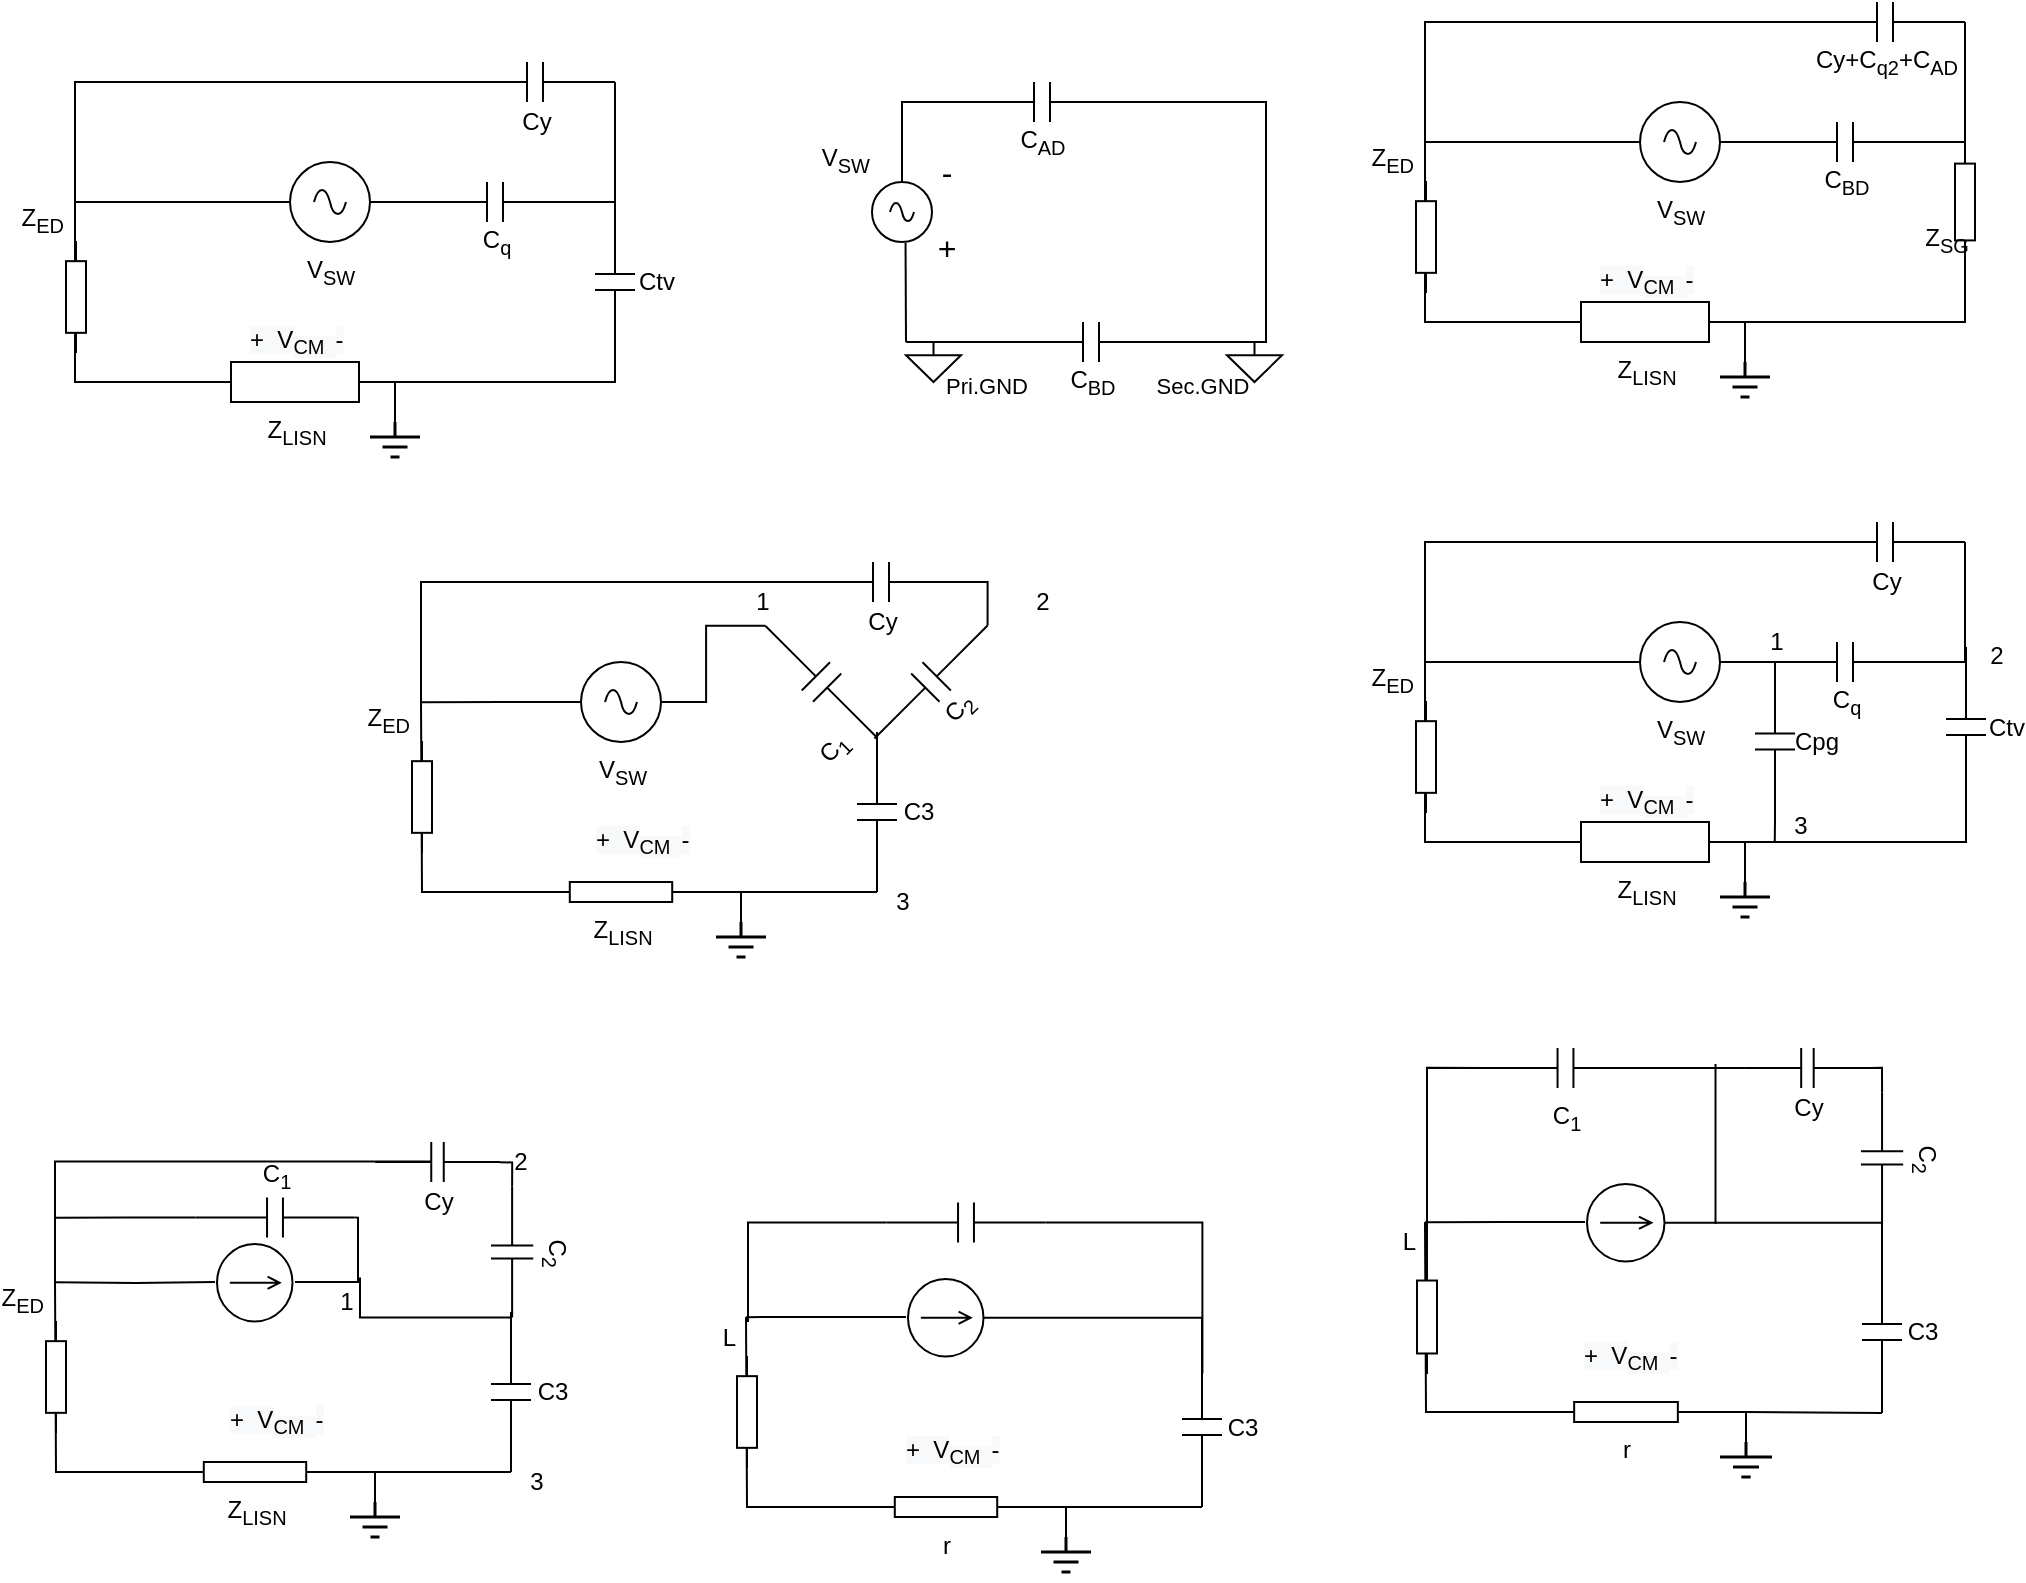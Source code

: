 <mxfile version="16.1.0" type="github">
  <diagram name="Page-1" id="7e0a89b8-554c-2b80-1dc8-d5c74ca68de4">
    <mxGraphModel dx="593" dy="331" grid="1" gridSize="10" guides="1" tooltips="1" connect="1" arrows="1" fold="1" page="1" pageScale="1" pageWidth="1100" pageHeight="850" background="none" math="0" shadow="0">
      <root>
        <mxCell id="0" />
        <mxCell id="1" parent="0" />
        <mxCell id="7EhE4lrVYqDlJEFfW72X-1" style="edgeStyle=orthogonalEdgeStyle;rounded=0;html=1;exitX=1;exitY=0.5;exitPerimeter=0;labelBackgroundColor=none;startArrow=none;startFill=0;startSize=5;endArrow=none;endFill=0;endSize=5;jettySize=auto;orthogonalLoop=1;strokeWidth=1;fontFamily=Verdana;fontSize=12;exitDx=0;exitDy=0;" edge="1" parent="1" source="7EhE4lrVYqDlJEFfW72X-3">
          <mxGeometry relative="1" as="geometry">
            <mxPoint x="951.5" y="90" as="sourcePoint" />
            <mxPoint x="971.5" y="90" as="targetPoint" />
          </mxGeometry>
        </mxCell>
        <mxCell id="7EhE4lrVYqDlJEFfW72X-2" style="edgeStyle=orthogonalEdgeStyle;rounded=0;html=1;exitX=0.5;exitY=0;exitPerimeter=0;entryX=1;entryY=0.5;entryPerimeter=0;labelBackgroundColor=none;startArrow=none;startFill=0;startSize=5;endArrow=none;endFill=0;endSize=5;jettySize=auto;orthogonalLoop=1;strokeWidth=1;fontFamily=Verdana;fontSize=12;exitDx=0;exitDy=0;" edge="1" parent="1">
          <mxGeometry relative="1" as="geometry">
            <mxPoint x="949.5" y="200" as="sourcePoint" />
            <mxPoint x="939.5" y="180" as="targetPoint" />
            <Array as="points">
              <mxPoint x="949.5" y="180" />
            </Array>
          </mxGeometry>
        </mxCell>
        <mxCell id="7EhE4lrVYqDlJEFfW72X-3" value="V&lt;sub&gt;SW&lt;/sub&gt;" style="pointerEvents=1;verticalLabelPosition=bottom;shadow=0;dashed=0;align=center;html=1;verticalAlign=top;shape=mxgraph.electrical.signal_sources.source;aspect=fixed;points=[[0.5,0,0],[1,0.5,0],[0.5,1,0],[0,0.5,0]];elSignalType=ac;" vertex="1" parent="1">
          <mxGeometry x="897" y="70" width="40" height="40" as="geometry" />
        </mxCell>
        <mxCell id="7EhE4lrVYqDlJEFfW72X-4" style="rounded=0;orthogonalLoop=1;jettySize=auto;html=1;exitX=0;exitY=0.5;exitDx=0;exitDy=0;exitPerimeter=0;endArrow=none;endFill=0;edgeStyle=orthogonalEdgeStyle;entryX=0;entryY=0.5;entryDx=0;entryDy=0;entryPerimeter=0;" edge="1" parent="1" source="7EhE4lrVYqDlJEFfW72X-15" target="7EhE4lrVYqDlJEFfW72X-3">
          <mxGeometry relative="1" as="geometry">
            <mxPoint x="689.5" y="40" as="targetPoint" />
            <mxPoint x="709.5" y="180" as="sourcePoint" />
            <Array as="points">
              <mxPoint x="789.5" y="180" />
              <mxPoint x="789.5" y="90" />
            </Array>
          </mxGeometry>
        </mxCell>
        <mxCell id="7EhE4lrVYqDlJEFfW72X-7" value="" style="edgeStyle=elbowEdgeStyle;elbow=horizontal;endArrow=none;html=1;rounded=0;endFill=0;" edge="1" parent="1">
          <mxGeometry width="50" height="50" relative="1" as="geometry">
            <mxPoint x="789.5" y="90" as="sourcePoint" />
            <mxPoint x="979.5" y="30" as="targetPoint" />
            <Array as="points">
              <mxPoint x="789.5" y="60" />
            </Array>
          </mxGeometry>
        </mxCell>
        <mxCell id="7EhE4lrVYqDlJEFfW72X-8" style="edgeStyle=orthogonalEdgeStyle;rounded=0;orthogonalLoop=1;jettySize=auto;html=1;exitX=1;exitY=0.5;exitDx=0;exitDy=0;exitPerimeter=0;entryX=0;entryY=0.5;entryDx=0;entryDy=0;entryPerimeter=0;endArrow=none;endFill=0;" edge="1" parent="1" source="7EhE4lrVYqDlJEFfW72X-9">
          <mxGeometry relative="1" as="geometry">
            <Array as="points">
              <mxPoint x="1059.5" y="50" />
              <mxPoint x="1059.5" y="50" />
            </Array>
            <mxPoint x="1059.5" y="90" as="targetPoint" />
          </mxGeometry>
        </mxCell>
        <mxCell id="7EhE4lrVYqDlJEFfW72X-9" value="Cy+C&lt;sub&gt;q2&lt;/sub&gt;+C&lt;sub&gt;AD&lt;/sub&gt;" style="pointerEvents=1;verticalLabelPosition=bottom;shadow=0;dashed=0;align=center;html=1;verticalAlign=middle;shape=mxgraph.electrical.capacitors.capacitor_1;rotation=0;" vertex="1" parent="1">
          <mxGeometry x="979.5" y="20" width="80" height="20" as="geometry" />
        </mxCell>
        <mxCell id="7EhE4lrVYqDlJEFfW72X-10" style="edgeStyle=orthogonalEdgeStyle;rounded=0;orthogonalLoop=1;jettySize=auto;html=1;exitX=0;exitY=0.5;exitDx=0;exitDy=0;exitPerimeter=0;endArrow=none;endFill=0;" edge="1" parent="1" source="7EhE4lrVYqDlJEFfW72X-21">
          <mxGeometry relative="1" as="geometry">
            <Array as="points">
              <mxPoint x="1059.5" y="180" />
              <mxPoint x="949.5" y="180" />
            </Array>
            <mxPoint x="1059.5" y="170" as="sourcePoint" />
            <mxPoint x="949.5" y="180" as="targetPoint" />
          </mxGeometry>
        </mxCell>
        <mxCell id="7EhE4lrVYqDlJEFfW72X-12" style="edgeStyle=orthogonalEdgeStyle;rounded=0;orthogonalLoop=1;jettySize=auto;html=1;exitX=1;exitY=0.5;exitDx=0;exitDy=0;exitPerimeter=0;entryX=0;entryY=0.5;entryDx=0;entryDy=0;entryPerimeter=0;endArrow=none;endFill=0;" edge="1" parent="1" source="7EhE4lrVYqDlJEFfW72X-13">
          <mxGeometry relative="1" as="geometry">
            <mxPoint x="1059.5" y="90" as="targetPoint" />
          </mxGeometry>
        </mxCell>
        <mxCell id="7EhE4lrVYqDlJEFfW72X-13" value="C&lt;sub&gt;BD&lt;/sub&gt;" style="pointerEvents=1;verticalLabelPosition=bottom;shadow=0;dashed=0;align=center;html=1;verticalAlign=middle;shape=mxgraph.electrical.capacitors.capacitor_1;rotation=0;horizontal=1;" vertex="1" parent="1">
          <mxGeometry x="959.5" y="80" width="80" height="20" as="geometry" />
        </mxCell>
        <mxCell id="7EhE4lrVYqDlJEFfW72X-14" style="edgeStyle=orthogonalEdgeStyle;rounded=0;orthogonalLoop=1;jettySize=auto;html=1;exitX=1;exitY=0.5;exitDx=0;exitDy=0;exitPerimeter=0;endArrow=none;endFill=0;" edge="1" parent="1" source="7EhE4lrVYqDlJEFfW72X-15">
          <mxGeometry relative="1" as="geometry">
            <mxPoint x="949.5" y="180.069" as="targetPoint" />
          </mxGeometry>
        </mxCell>
        <mxCell id="7EhE4lrVYqDlJEFfW72X-15" value="Z&lt;sub&gt;LISN&lt;/sub&gt;" style="pointerEvents=1;verticalLabelPosition=bottom;shadow=0;dashed=0;align=center;html=1;verticalAlign=top;shape=mxgraph.electrical.resistors.resistor_1;" vertex="1" parent="1">
          <mxGeometry x="849.5" y="170" width="100" height="20" as="geometry" />
        </mxCell>
        <mxCell id="7EhE4lrVYqDlJEFfW72X-16" value="" style="pointerEvents=1;verticalLabelPosition=bottom;shadow=0;dashed=0;align=center;html=1;verticalAlign=top;shape=stencil(nZNBDoIwEEVP062BqcS4NKhL4xUqVGmElpQKentLBxMLkmATNvOHvjzKDKFpU7CaE4hYU/PMELonAC3Tgl1KG4PtFBiuIywlqzgmZ62MPSPa/vyBaVPgG43R6s47kZvhKMW8wypxIHog0c6G/UPTTEnZo5RsvM5X31KZkMYzOCG45lpU3HCN6SD6HKpVgvXL6xI4jhxsMqdB06vS/KbVQ+Y//WrWf+uk8WlXyt3RYASLhHxCKeQ8IU6WIHyJKIDgSyQhiNFNjH8ODfCAbRDEN4lhBIEAE7r5C+JGbmZy7GK6LZqb1Mk8uhSX2QVv);strokeWidth=4;" vertex="1" parent="1">
          <mxGeometry x="937" y="200" width="25" height="20" as="geometry" />
        </mxCell>
        <mxCell id="7EhE4lrVYqDlJEFfW72X-21" value="Z&lt;sub&gt;SG&lt;/sub&gt;" style="pointerEvents=1;verticalLabelPosition=top;shadow=0;dashed=0;align=center;html=1;verticalAlign=bottom;shape=mxgraph.electrical.resistors.resistor_1;rotation=90;horizontal=0;labelPosition=center;" vertex="1" parent="1">
          <mxGeometry x="1029.5" y="115" width="60" height="10" as="geometry" />
        </mxCell>
        <mxCell id="7EhE4lrVYqDlJEFfW72X-22" value="Z&lt;sub&gt;ED&lt;/sub&gt;" style="pointerEvents=1;verticalLabelPosition=top;shadow=0;dashed=0;align=right;html=1;verticalAlign=bottom;shape=mxgraph.electrical.resistors.resistor_1;rotation=90;horizontal=0;labelPosition=left;" vertex="1" parent="1">
          <mxGeometry x="762" y="132.5" width="56" height="10" as="geometry" />
        </mxCell>
        <mxCell id="7EhE4lrVYqDlJEFfW72X-26" value="&lt;span style=&quot;color: rgb(0 , 0 , 0) ; font-family: &amp;#34;helvetica&amp;#34; ; font-size: 12px ; font-style: normal ; font-weight: 400 ; letter-spacing: normal ; text-align: center ; text-indent: 0px ; text-transform: none ; word-spacing: 0px ; background-color: rgb(248 , 249 , 250) ; display: inline ; float: none&quot;&gt;+&amp;nbsp; V&lt;/span&gt;&lt;sub style=&quot;color: rgb(0 , 0 , 0) ; font-family: &amp;#34;helvetica&amp;#34; ; font-style: normal ; font-weight: 400 ; letter-spacing: normal ; text-align: center ; text-indent: 0px ; text-transform: none ; word-spacing: 0px ; background-color: rgb(248 , 249 , 250)&quot;&gt;CM&amp;nbsp; &lt;/sub&gt;&lt;span style=&quot;color: rgb(0 , 0 , 0) ; font-family: &amp;#34;helvetica&amp;#34; ; font-style: normal ; font-weight: 400 ; letter-spacing: normal ; text-align: center ; text-indent: 0px ; text-transform: none ; word-spacing: 0px ; background-color: rgb(248 , 249 , 250)&quot;&gt;-&lt;/span&gt;" style="text;whiteSpace=wrap;html=1;" vertex="1" parent="1">
          <mxGeometry x="874.5" y="145" width="50" height="30" as="geometry" />
        </mxCell>
        <mxCell id="7EhE4lrVYqDlJEFfW72X-28" style="edgeStyle=orthogonalEdgeStyle;rounded=0;html=1;exitX=1;exitY=0.5;exitPerimeter=0;labelBackgroundColor=none;startArrow=none;startFill=0;startSize=5;endArrow=none;endFill=0;endSize=5;jettySize=auto;orthogonalLoop=1;strokeWidth=1;fontFamily=Verdana;fontSize=12;exitDx=0;exitDy=0;" edge="1" parent="1" source="7EhE4lrVYqDlJEFfW72X-30">
          <mxGeometry relative="1" as="geometry">
            <mxPoint x="951.5" y="350" as="sourcePoint" />
            <mxPoint x="971.5" y="350.0" as="targetPoint" />
          </mxGeometry>
        </mxCell>
        <mxCell id="7EhE4lrVYqDlJEFfW72X-29" style="edgeStyle=orthogonalEdgeStyle;rounded=0;html=1;exitX=0.5;exitY=0;exitPerimeter=0;entryX=1;entryY=0.5;entryPerimeter=0;labelBackgroundColor=none;startArrow=none;startFill=0;startSize=5;endArrow=none;endFill=0;endSize=5;jettySize=auto;orthogonalLoop=1;strokeWidth=1;fontFamily=Verdana;fontSize=12;exitDx=0;exitDy=0;" edge="1" parent="1">
          <mxGeometry relative="1" as="geometry">
            <mxPoint x="949.5" y="460" as="sourcePoint" />
            <mxPoint x="939.5" y="440.0" as="targetPoint" />
            <Array as="points">
              <mxPoint x="949.5" y="440" />
            </Array>
          </mxGeometry>
        </mxCell>
        <mxCell id="7EhE4lrVYqDlJEFfW72X-30" value="V&lt;sub&gt;SW&lt;/sub&gt;" style="pointerEvents=1;verticalLabelPosition=bottom;shadow=0;dashed=0;align=center;html=1;verticalAlign=top;shape=mxgraph.electrical.signal_sources.source;aspect=fixed;points=[[0.5,0,0],[1,0.5,0],[0.5,1,0],[0,0.5,0]];elSignalType=ac;" vertex="1" parent="1">
          <mxGeometry x="897" y="330" width="40" height="40" as="geometry" />
        </mxCell>
        <mxCell id="7EhE4lrVYqDlJEFfW72X-31" style="rounded=0;orthogonalLoop=1;jettySize=auto;html=1;exitX=0;exitY=0.5;exitDx=0;exitDy=0;exitPerimeter=0;endArrow=none;endFill=0;edgeStyle=orthogonalEdgeStyle;entryX=0;entryY=0.5;entryDx=0;entryDy=0;entryPerimeter=0;" edge="1" parent="1" source="7EhE4lrVYqDlJEFfW72X-39" target="7EhE4lrVYqDlJEFfW72X-30">
          <mxGeometry relative="1" as="geometry">
            <mxPoint x="689.5" y="300" as="targetPoint" />
            <mxPoint x="709.5" y="440" as="sourcePoint" />
            <Array as="points">
              <mxPoint x="789.5" y="440" />
              <mxPoint x="789.5" y="350" />
            </Array>
          </mxGeometry>
        </mxCell>
        <mxCell id="7EhE4lrVYqDlJEFfW72X-32" value="" style="edgeStyle=elbowEdgeStyle;elbow=horizontal;endArrow=none;html=1;rounded=0;endFill=0;" edge="1" parent="1">
          <mxGeometry width="50" height="50" relative="1" as="geometry">
            <mxPoint x="789.5" y="350.0" as="sourcePoint" />
            <mxPoint x="979.5" y="290.0" as="targetPoint" />
            <Array as="points">
              <mxPoint x="789.5" y="320" />
            </Array>
          </mxGeometry>
        </mxCell>
        <mxCell id="7EhE4lrVYqDlJEFfW72X-33" style="edgeStyle=orthogonalEdgeStyle;rounded=0;orthogonalLoop=1;jettySize=auto;html=1;exitX=1;exitY=0.5;exitDx=0;exitDy=0;exitPerimeter=0;entryX=0;entryY=0.5;entryDx=0;entryDy=0;entryPerimeter=0;endArrow=none;endFill=0;" edge="1" parent="1" source="7EhE4lrVYqDlJEFfW72X-34">
          <mxGeometry relative="1" as="geometry">
            <Array as="points">
              <mxPoint x="1059.5" y="310" />
              <mxPoint x="1059.5" y="310" />
            </Array>
            <mxPoint x="1059.5" y="350.0" as="targetPoint" />
          </mxGeometry>
        </mxCell>
        <mxCell id="7EhE4lrVYqDlJEFfW72X-34" value="Cy" style="pointerEvents=1;verticalLabelPosition=bottom;shadow=0;dashed=0;align=center;html=1;verticalAlign=middle;shape=mxgraph.electrical.capacitors.capacitor_1;rotation=0;" vertex="1" parent="1">
          <mxGeometry x="979.5" y="280" width="80" height="20" as="geometry" />
        </mxCell>
        <mxCell id="7EhE4lrVYqDlJEFfW72X-35" style="edgeStyle=orthogonalEdgeStyle;rounded=0;orthogonalLoop=1;jettySize=auto;html=1;endArrow=none;endFill=0;exitX=1;exitY=0.5;exitDx=0;exitDy=0;exitPerimeter=0;" edge="1" parent="1" source="7EhE4lrVYqDlJEFfW72X-45">
          <mxGeometry relative="1" as="geometry">
            <Array as="points">
              <mxPoint x="1060" y="440" />
            </Array>
            <mxPoint x="1060" y="440" as="sourcePoint" />
            <mxPoint x="949.5" y="440.0" as="targetPoint" />
          </mxGeometry>
        </mxCell>
        <mxCell id="7EhE4lrVYqDlJEFfW72X-36" style="edgeStyle=orthogonalEdgeStyle;rounded=0;orthogonalLoop=1;jettySize=auto;html=1;exitX=1;exitY=0.5;exitDx=0;exitDy=0;exitPerimeter=0;entryX=0;entryY=0.5;entryDx=0;entryDy=0;entryPerimeter=0;endArrow=none;endFill=0;" edge="1" parent="1" source="7EhE4lrVYqDlJEFfW72X-37">
          <mxGeometry relative="1" as="geometry">
            <mxPoint x="1059.5" y="350.0" as="targetPoint" />
          </mxGeometry>
        </mxCell>
        <mxCell id="7EhE4lrVYqDlJEFfW72X-37" value="C&lt;sub&gt;q&lt;/sub&gt;" style="pointerEvents=1;verticalLabelPosition=bottom;shadow=0;dashed=0;align=center;html=1;verticalAlign=middle;shape=mxgraph.electrical.capacitors.capacitor_1;rotation=0;horizontal=1;" vertex="1" parent="1">
          <mxGeometry x="959.5" y="340" width="80" height="20" as="geometry" />
        </mxCell>
        <mxCell id="7EhE4lrVYqDlJEFfW72X-38" style="edgeStyle=orthogonalEdgeStyle;rounded=0;orthogonalLoop=1;jettySize=auto;html=1;exitX=1;exitY=0.5;exitDx=0;exitDy=0;exitPerimeter=0;endArrow=none;endFill=0;" edge="1" parent="1" source="7EhE4lrVYqDlJEFfW72X-39">
          <mxGeometry relative="1" as="geometry">
            <mxPoint x="949.5" y="440.069" as="targetPoint" />
          </mxGeometry>
        </mxCell>
        <mxCell id="7EhE4lrVYqDlJEFfW72X-39" value="Z&lt;sub&gt;LISN&lt;/sub&gt;" style="pointerEvents=1;verticalLabelPosition=bottom;shadow=0;dashed=0;align=center;html=1;verticalAlign=top;shape=mxgraph.electrical.resistors.resistor_1;" vertex="1" parent="1">
          <mxGeometry x="849.5" y="430" width="100" height="20" as="geometry" />
        </mxCell>
        <mxCell id="7EhE4lrVYqDlJEFfW72X-40" value="" style="pointerEvents=1;verticalLabelPosition=bottom;shadow=0;dashed=0;align=center;html=1;verticalAlign=top;shape=stencil(nZNBDoIwEEVP062BqcS4NKhL4xUqVGmElpQKentLBxMLkmATNvOHvjzKDKFpU7CaE4hYU/PMELonAC3Tgl1KG4PtFBiuIywlqzgmZ62MPSPa/vyBaVPgG43R6s47kZvhKMW8wypxIHog0c6G/UPTTEnZo5RsvM5X31KZkMYzOCG45lpU3HCN6SD6HKpVgvXL6xI4jhxsMqdB06vS/KbVQ+Y//WrWf+uk8WlXyt3RYASLhHxCKeQ8IU6WIHyJKIDgSyQhiNFNjH8ODfCAbRDEN4lhBIEAE7r5C+JGbmZy7GK6LZqb1Mk8uhSX2QVv);strokeWidth=4;" vertex="1" parent="1">
          <mxGeometry x="937" y="460" width="25" height="20" as="geometry" />
        </mxCell>
        <mxCell id="7EhE4lrVYqDlJEFfW72X-42" value="Z&lt;sub&gt;ED&lt;/sub&gt;" style="pointerEvents=1;verticalLabelPosition=top;shadow=0;dashed=0;align=right;html=1;verticalAlign=bottom;shape=mxgraph.electrical.resistors.resistor_1;rotation=90;horizontal=0;labelPosition=left;" vertex="1" parent="1">
          <mxGeometry x="762" y="392.5" width="56" height="10" as="geometry" />
        </mxCell>
        <mxCell id="7EhE4lrVYqDlJEFfW72X-43" value="&lt;span style=&quot;color: rgb(0 , 0 , 0) ; font-family: &amp;#34;helvetica&amp;#34; ; font-size: 12px ; font-style: normal ; font-weight: 400 ; letter-spacing: normal ; text-align: center ; text-indent: 0px ; text-transform: none ; word-spacing: 0px ; background-color: rgb(248 , 249 , 250) ; display: inline ; float: none&quot;&gt;+&amp;nbsp; V&lt;/span&gt;&lt;sub style=&quot;color: rgb(0 , 0 , 0) ; font-family: &amp;#34;helvetica&amp;#34; ; font-style: normal ; font-weight: 400 ; letter-spacing: normal ; text-align: center ; text-indent: 0px ; text-transform: none ; word-spacing: 0px ; background-color: rgb(248 , 249 , 250)&quot;&gt;CM&amp;nbsp; &lt;/sub&gt;&lt;span style=&quot;color: rgb(0 , 0 , 0) ; font-family: &amp;#34;helvetica&amp;#34; ; font-style: normal ; font-weight: 400 ; letter-spacing: normal ; text-align: center ; text-indent: 0px ; text-transform: none ; word-spacing: 0px ; background-color: rgb(248 , 249 , 250)&quot;&gt;-&lt;/span&gt;" style="text;whiteSpace=wrap;html=1;" vertex="1" parent="1">
          <mxGeometry x="874.5" y="405" width="50" height="30" as="geometry" />
        </mxCell>
        <mxCell id="7EhE4lrVYqDlJEFfW72X-45" value="Ctv" style="pointerEvents=1;verticalLabelPosition=bottom;shadow=0;dashed=0;align=center;html=1;verticalAlign=middle;shape=mxgraph.electrical.capacitors.capacitor_1;rotation=90;horizontal=0;" vertex="1" parent="1">
          <mxGeometry x="1020" y="372.5" width="80" height="20" as="geometry" />
        </mxCell>
        <mxCell id="7EhE4lrVYqDlJEFfW72X-49" style="edgeStyle=orthogonalEdgeStyle;rounded=0;orthogonalLoop=1;jettySize=auto;html=1;exitX=1;exitY=0.5;exitDx=0;exitDy=0;exitPerimeter=0;endArrow=none;endFill=0;" edge="1" parent="1" source="7EhE4lrVYqDlJEFfW72X-48">
          <mxGeometry relative="1" as="geometry">
            <mxPoint x="964.381" y="440" as="targetPoint" />
          </mxGeometry>
        </mxCell>
        <mxCell id="7EhE4lrVYqDlJEFfW72X-48" value="Cpg" style="pointerEvents=1;verticalLabelPosition=bottom;shadow=0;dashed=0;align=center;html=1;verticalAlign=middle;shape=mxgraph.electrical.capacitors.capacitor_1;rotation=90;horizontal=0;" vertex="1" parent="1">
          <mxGeometry x="924.75" y="379.75" width="79.5" height="20" as="geometry" />
        </mxCell>
        <mxCell id="7EhE4lrVYqDlJEFfW72X-51" style="edgeStyle=orthogonalEdgeStyle;rounded=0;html=1;exitX=1;exitY=0.5;exitPerimeter=0;labelBackgroundColor=none;startArrow=none;startFill=0;startSize=5;endArrow=none;endFill=0;endSize=5;jettySize=auto;orthogonalLoop=1;strokeWidth=1;fontFamily=Verdana;fontSize=12;exitDx=0;exitDy=0;entryX=0;entryY=0.5;entryDx=0;entryDy=0;entryPerimeter=0;" edge="1" parent="1" source="7EhE4lrVYqDlJEFfW72X-53" target="7EhE4lrVYqDlJEFfW72X-68">
          <mxGeometry relative="1" as="geometry">
            <mxPoint x="449.5" y="370" as="sourcePoint" />
            <mxPoint x="469.5" y="370" as="targetPoint" />
          </mxGeometry>
        </mxCell>
        <mxCell id="7EhE4lrVYqDlJEFfW72X-82" style="edgeStyle=orthogonalEdgeStyle;rounded=0;orthogonalLoop=1;jettySize=auto;html=1;exitX=0;exitY=0.5;exitDx=0;exitDy=0;exitPerimeter=0;endArrow=none;endFill=0;" edge="1" parent="1" source="7EhE4lrVYqDlJEFfW72X-53">
          <mxGeometry relative="1" as="geometry">
            <mxPoint x="287.5" y="370.077" as="targetPoint" />
          </mxGeometry>
        </mxCell>
        <mxCell id="7EhE4lrVYqDlJEFfW72X-53" value="V&lt;sub&gt;SW&lt;/sub&gt;" style="pointerEvents=1;verticalLabelPosition=bottom;shadow=0;dashed=0;align=center;html=1;verticalAlign=top;shape=mxgraph.electrical.signal_sources.source;aspect=fixed;points=[[0.5,0,0],[1,0.5,0],[0.5,1,0],[0,0.5,0]];elSignalType=ac;" vertex="1" parent="1">
          <mxGeometry x="367.5" y="350" width="40" height="40" as="geometry" />
        </mxCell>
        <mxCell id="7EhE4lrVYqDlJEFfW72X-55" value="" style="edgeStyle=elbowEdgeStyle;elbow=horizontal;endArrow=none;html=1;rounded=0;endFill=0;" edge="1" parent="1">
          <mxGeometry width="50" height="50" relative="1" as="geometry">
            <mxPoint x="287.5" y="370" as="sourcePoint" />
            <mxPoint x="477.5" y="310" as="targetPoint" />
            <Array as="points">
              <mxPoint x="287.5" y="340" />
            </Array>
          </mxGeometry>
        </mxCell>
        <mxCell id="7EhE4lrVYqDlJEFfW72X-77" style="edgeStyle=orthogonalEdgeStyle;rounded=0;orthogonalLoop=1;jettySize=auto;html=1;exitX=1;exitY=0.5;exitDx=0;exitDy=0;exitPerimeter=0;entryX=1;entryY=0.5;entryDx=0;entryDy=0;entryPerimeter=0;endArrow=none;endFill=0;" edge="1" parent="1" source="7EhE4lrVYqDlJEFfW72X-57" target="7EhE4lrVYqDlJEFfW72X-60">
          <mxGeometry relative="1" as="geometry" />
        </mxCell>
        <mxCell id="7EhE4lrVYqDlJEFfW72X-57" value="Cy" style="pointerEvents=1;verticalLabelPosition=bottom;shadow=0;dashed=0;align=center;html=1;verticalAlign=middle;shape=mxgraph.electrical.capacitors.capacitor_1;rotation=0;" vertex="1" parent="1">
          <mxGeometry x="477.5" y="300" width="80" height="20" as="geometry" />
        </mxCell>
        <mxCell id="7EhE4lrVYqDlJEFfW72X-60" value="C&lt;sub&gt;2&lt;/sub&gt;" style="pointerEvents=1;verticalLabelPosition=bottom;shadow=0;dashed=0;align=center;html=1;verticalAlign=middle;shape=mxgraph.electrical.capacitors.capacitor_1;rotation=-45;horizontal=1;" vertex="1" parent="1">
          <mxGeometry x="502.5" y="350" width="80" height="20" as="geometry" />
        </mxCell>
        <mxCell id="7EhE4lrVYqDlJEFfW72X-61" style="edgeStyle=orthogonalEdgeStyle;rounded=0;orthogonalLoop=1;jettySize=auto;html=1;exitX=1;exitY=0.5;exitDx=0;exitDy=0;exitPerimeter=0;endArrow=none;endFill=0;entryX=0.5;entryY=0;entryDx=0;entryDy=0;entryPerimeter=0;" edge="1" parent="1" source="7EhE4lrVYqDlJEFfW72X-62" target="7EhE4lrVYqDlJEFfW72X-63">
          <mxGeometry relative="1" as="geometry">
            <mxPoint x="447.5" y="460.069" as="targetPoint" />
          </mxGeometry>
        </mxCell>
        <mxCell id="7EhE4lrVYqDlJEFfW72X-78" style="edgeStyle=orthogonalEdgeStyle;rounded=0;orthogonalLoop=1;jettySize=auto;html=1;exitX=1;exitY=0.5;exitDx=0;exitDy=0;exitPerimeter=0;entryX=1;entryY=0.5;entryDx=0;entryDy=0;entryPerimeter=0;endArrow=none;endFill=0;" edge="1" parent="1" source="7EhE4lrVYqDlJEFfW72X-62" target="7EhE4lrVYqDlJEFfW72X-66">
          <mxGeometry relative="1" as="geometry">
            <Array as="points">
              <mxPoint x="447.5" y="465" />
            </Array>
          </mxGeometry>
        </mxCell>
        <mxCell id="7EhE4lrVYqDlJEFfW72X-81" style="edgeStyle=orthogonalEdgeStyle;rounded=0;orthogonalLoop=1;jettySize=auto;html=1;exitX=0;exitY=0.5;exitDx=0;exitDy=0;exitPerimeter=0;endArrow=none;endFill=0;" edge="1" parent="1" source="7EhE4lrVYqDlJEFfW72X-62">
          <mxGeometry relative="1" as="geometry">
            <mxPoint x="287.5" y="370" as="targetPoint" />
          </mxGeometry>
        </mxCell>
        <mxCell id="7EhE4lrVYqDlJEFfW72X-62" value="Z&lt;sub&gt;LISN&lt;/sub&gt;" style="pointerEvents=1;verticalLabelPosition=bottom;shadow=0;dashed=0;align=center;html=1;verticalAlign=top;shape=mxgraph.electrical.resistors.resistor_1;" vertex="1" parent="1">
          <mxGeometry x="347.5" y="460" width="80" height="10" as="geometry" />
        </mxCell>
        <mxCell id="7EhE4lrVYqDlJEFfW72X-63" value="" style="pointerEvents=1;verticalLabelPosition=bottom;shadow=0;dashed=0;align=center;html=1;verticalAlign=top;shape=stencil(nZNBDoIwEEVP062BqcS4NKhL4xUqVGmElpQKentLBxMLkmATNvOHvjzKDKFpU7CaE4hYU/PMELonAC3Tgl1KG4PtFBiuIywlqzgmZ62MPSPa/vyBaVPgG43R6s47kZvhKMW8wypxIHog0c6G/UPTTEnZo5RsvM5X31KZkMYzOCG45lpU3HCN6SD6HKpVgvXL6xI4jhxsMqdB06vS/KbVQ+Y//WrWf+uk8WlXyt3RYASLhHxCKeQ8IU6WIHyJKIDgSyQhiNFNjH8ODfCAbRDEN4lhBIEAE7r5C+JGbmZy7GK6LZqb1Mk8uhSX2QVv);strokeWidth=4;" vertex="1" parent="1">
          <mxGeometry x="435" y="480" width="25" height="20" as="geometry" />
        </mxCell>
        <mxCell id="7EhE4lrVYqDlJEFfW72X-64" value="Z&lt;sub&gt;ED&lt;/sub&gt;" style="pointerEvents=1;verticalLabelPosition=top;shadow=0;dashed=0;align=right;html=1;verticalAlign=bottom;shape=mxgraph.electrical.resistors.resistor_1;rotation=90;horizontal=0;labelPosition=left;" vertex="1" parent="1">
          <mxGeometry x="260" y="412.5" width="56" height="10" as="geometry" />
        </mxCell>
        <mxCell id="7EhE4lrVYqDlJEFfW72X-65" value="&lt;span style=&quot;color: rgb(0 , 0 , 0) ; font-family: &amp;#34;helvetica&amp;#34; ; font-size: 12px ; font-style: normal ; font-weight: 400 ; letter-spacing: normal ; text-align: center ; text-indent: 0px ; text-transform: none ; word-spacing: 0px ; background-color: rgb(248 , 249 , 250) ; display: inline ; float: none&quot;&gt;+&amp;nbsp; V&lt;/span&gt;&lt;sub style=&quot;color: rgb(0 , 0 , 0) ; font-family: &amp;#34;helvetica&amp;#34; ; font-style: normal ; font-weight: 400 ; letter-spacing: normal ; text-align: center ; text-indent: 0px ; text-transform: none ; word-spacing: 0px ; background-color: rgb(248 , 249 , 250)&quot;&gt;CM&amp;nbsp; &lt;/sub&gt;&lt;span style=&quot;color: rgb(0 , 0 , 0) ; font-family: &amp;#34;helvetica&amp;#34; ; font-style: normal ; font-weight: 400 ; letter-spacing: normal ; text-align: center ; text-indent: 0px ; text-transform: none ; word-spacing: 0px ; background-color: rgb(248 , 249 , 250)&quot;&gt;-&lt;/span&gt;" style="text;whiteSpace=wrap;html=1;" vertex="1" parent="1">
          <mxGeometry x="372.5" y="425" width="50" height="30" as="geometry" />
        </mxCell>
        <mxCell id="7EhE4lrVYqDlJEFfW72X-66" value="C3" style="pointerEvents=1;verticalLabelPosition=bottom;shadow=0;dashed=0;align=center;html=1;verticalAlign=middle;shape=mxgraph.electrical.capacitors.capacitor_1;rotation=90;horizontal=0;" vertex="1" parent="1">
          <mxGeometry x="475.5" y="415" width="80" height="20" as="geometry" />
        </mxCell>
        <mxCell id="7EhE4lrVYqDlJEFfW72X-68" value="C&lt;sub&gt;1&lt;/sub&gt;" style="pointerEvents=1;verticalLabelPosition=top;shadow=0;dashed=0;align=center;html=1;verticalAlign=bottom;shape=mxgraph.electrical.capacitors.capacitor_1;rotation=45;horizontal=0;labelPosition=center;" vertex="1" parent="1">
          <mxGeometry x="448" y="350" width="79.5" height="20" as="geometry" />
        </mxCell>
        <mxCell id="7EhE4lrVYqDlJEFfW72X-70" value="1" style="text;html=1;align=center;verticalAlign=middle;resizable=0;points=[];autosize=1;strokeColor=none;fillColor=none;" vertex="1" parent="1">
          <mxGeometry x="447.5" y="310" width="20" height="20" as="geometry" />
        </mxCell>
        <mxCell id="7EhE4lrVYqDlJEFfW72X-71" value="3" style="text;html=1;align=center;verticalAlign=middle;resizable=0;points=[];autosize=1;strokeColor=none;fillColor=none;" vertex="1" parent="1">
          <mxGeometry x="518" y="460" width="20" height="20" as="geometry" />
        </mxCell>
        <mxCell id="7EhE4lrVYqDlJEFfW72X-72" value="2" style="text;html=1;align=center;verticalAlign=middle;resizable=0;points=[];autosize=1;strokeColor=none;fillColor=none;" vertex="1" parent="1">
          <mxGeometry x="587.5" y="310" width="20" height="20" as="geometry" />
        </mxCell>
        <mxCell id="7EhE4lrVYqDlJEFfW72X-73" value="1" style="text;html=1;align=center;verticalAlign=middle;resizable=0;points=[];autosize=1;strokeColor=none;fillColor=none;" vertex="1" parent="1">
          <mxGeometry x="954.5" y="330" width="20" height="20" as="geometry" />
        </mxCell>
        <mxCell id="7EhE4lrVYqDlJEFfW72X-74" value="3" style="text;html=1;align=center;verticalAlign=middle;resizable=0;points=[];autosize=1;strokeColor=none;fillColor=none;" vertex="1" parent="1">
          <mxGeometry x="967" y="422.25" width="20" height="20" as="geometry" />
        </mxCell>
        <mxCell id="7EhE4lrVYqDlJEFfW72X-75" value="2" style="text;html=1;align=center;verticalAlign=middle;resizable=0;points=[];autosize=1;strokeColor=none;fillColor=none;" vertex="1" parent="1">
          <mxGeometry x="1064.5" y="337.25" width="20" height="20" as="geometry" />
        </mxCell>
        <mxCell id="7EhE4lrVYqDlJEFfW72X-83" style="edgeStyle=orthogonalEdgeStyle;rounded=0;html=1;exitX=1;exitY=0.5;exitPerimeter=0;labelBackgroundColor=none;startArrow=none;startFill=0;startSize=5;endArrow=none;endFill=0;endSize=5;jettySize=auto;orthogonalLoop=1;strokeWidth=1;fontFamily=Verdana;fontSize=12;exitDx=0;exitDy=0;entryX=1;entryY=0.5;entryDx=0;entryDy=0;entryPerimeter=0;" edge="1" parent="1" target="7EhE4lrVYqDlJEFfW72X-103">
          <mxGeometry relative="1" as="geometry">
            <mxPoint x="224.5" y="660" as="sourcePoint" />
            <mxPoint x="256.143" y="641.643" as="targetPoint" />
            <Array as="points">
              <mxPoint x="256" y="659.75" />
              <mxPoint x="256" y="627.75" />
            </Array>
          </mxGeometry>
        </mxCell>
        <mxCell id="7EhE4lrVYqDlJEFfW72X-84" style="edgeStyle=orthogonalEdgeStyle;rounded=0;orthogonalLoop=1;jettySize=auto;html=1;exitX=0;exitY=0.5;exitDx=0;exitDy=0;exitPerimeter=0;endArrow=none;endFill=0;" edge="1" parent="1">
          <mxGeometry relative="1" as="geometry">
            <mxPoint x="104.5" y="660.077" as="targetPoint" />
            <mxPoint x="184.5" y="660" as="sourcePoint" />
          </mxGeometry>
        </mxCell>
        <mxCell id="7EhE4lrVYqDlJEFfW72X-86" value="" style="edgeStyle=elbowEdgeStyle;elbow=horizontal;endArrow=none;html=1;rounded=0;endFill=0;entryX=0.444;entryY=0.486;entryDx=0;entryDy=0;entryPerimeter=0;" edge="1" parent="1" target="7EhE4lrVYqDlJEFfW72X-88">
          <mxGeometry width="50" height="50" relative="1" as="geometry">
            <mxPoint x="104.5" y="660" as="sourcePoint" />
            <mxPoint x="294.5" y="600" as="targetPoint" />
            <Array as="points">
              <mxPoint x="104.5" y="630" />
            </Array>
          </mxGeometry>
        </mxCell>
        <mxCell id="7EhE4lrVYqDlJEFfW72X-88" value="Cy" style="pointerEvents=1;verticalLabelPosition=bottom;shadow=0;dashed=0;align=center;html=1;verticalAlign=middle;shape=mxgraph.electrical.capacitors.capacitor_1;rotation=0;" vertex="1" parent="1">
          <mxGeometry x="264.5" y="590" width="62.5" height="20" as="geometry" />
        </mxCell>
        <mxCell id="7EhE4lrVYqDlJEFfW72X-109" style="edgeStyle=orthogonalEdgeStyle;rounded=0;orthogonalLoop=1;jettySize=auto;html=1;exitX=0;exitY=0.5;exitDx=0;exitDy=0;exitPerimeter=0;entryX=-0.006;entryY=0.508;entryDx=0;entryDy=0;entryPerimeter=0;endArrow=none;endFill=0;" edge="1" parent="1" source="7EhE4lrVYqDlJEFfW72X-89" target="7EhE4lrVYqDlJEFfW72X-101">
          <mxGeometry relative="1" as="geometry">
            <Array as="points">
              <mxPoint x="333" y="599.75" />
            </Array>
          </mxGeometry>
        </mxCell>
        <mxCell id="7EhE4lrVYqDlJEFfW72X-89" value="C&lt;sub&gt;2&lt;/sub&gt;" style="pointerEvents=1;verticalLabelPosition=top;shadow=0;dashed=0;align=center;html=1;verticalAlign=bottom;shape=mxgraph.electrical.capacitors.capacitor_1;rotation=90;horizontal=1;labelPosition=center;" vertex="1" parent="1">
          <mxGeometry x="300.31" y="634.43" width="65.5" height="21.13" as="geometry" />
        </mxCell>
        <mxCell id="7EhE4lrVYqDlJEFfW72X-90" style="edgeStyle=orthogonalEdgeStyle;rounded=0;orthogonalLoop=1;jettySize=auto;html=1;exitX=1;exitY=0.5;exitDx=0;exitDy=0;exitPerimeter=0;endArrow=none;endFill=0;entryX=0.5;entryY=0;entryDx=0;entryDy=0;entryPerimeter=0;" edge="1" parent="1" source="7EhE4lrVYqDlJEFfW72X-93" target="7EhE4lrVYqDlJEFfW72X-94">
          <mxGeometry relative="1" as="geometry">
            <mxPoint x="264.5" y="750.069" as="targetPoint" />
          </mxGeometry>
        </mxCell>
        <mxCell id="7EhE4lrVYqDlJEFfW72X-91" style="edgeStyle=orthogonalEdgeStyle;rounded=0;orthogonalLoop=1;jettySize=auto;html=1;exitX=1;exitY=0.5;exitDx=0;exitDy=0;exitPerimeter=0;entryX=1;entryY=0.5;entryDx=0;entryDy=0;entryPerimeter=0;endArrow=none;endFill=0;" edge="1" parent="1" source="7EhE4lrVYqDlJEFfW72X-93" target="7EhE4lrVYqDlJEFfW72X-97">
          <mxGeometry relative="1" as="geometry">
            <Array as="points">
              <mxPoint x="264.5" y="755" />
            </Array>
          </mxGeometry>
        </mxCell>
        <mxCell id="7EhE4lrVYqDlJEFfW72X-92" style="edgeStyle=orthogonalEdgeStyle;rounded=0;orthogonalLoop=1;jettySize=auto;html=1;exitX=0;exitY=0.5;exitDx=0;exitDy=0;exitPerimeter=0;endArrow=none;endFill=0;" edge="1" parent="1" source="7EhE4lrVYqDlJEFfW72X-93">
          <mxGeometry relative="1" as="geometry">
            <mxPoint x="104.5" y="660" as="targetPoint" />
          </mxGeometry>
        </mxCell>
        <mxCell id="7EhE4lrVYqDlJEFfW72X-93" value="Z&lt;sub&gt;LISN&lt;/sub&gt;" style="pointerEvents=1;verticalLabelPosition=bottom;shadow=0;dashed=0;align=center;html=1;verticalAlign=top;shape=mxgraph.electrical.resistors.resistor_1;" vertex="1" parent="1">
          <mxGeometry x="164.5" y="750" width="80" height="10" as="geometry" />
        </mxCell>
        <mxCell id="7EhE4lrVYqDlJEFfW72X-94" value="" style="pointerEvents=1;verticalLabelPosition=bottom;shadow=0;dashed=0;align=center;html=1;verticalAlign=top;shape=stencil(nZNBDoIwEEVP062BqcS4NKhL4xUqVGmElpQKentLBxMLkmATNvOHvjzKDKFpU7CaE4hYU/PMELonAC3Tgl1KG4PtFBiuIywlqzgmZ62MPSPa/vyBaVPgG43R6s47kZvhKMW8wypxIHog0c6G/UPTTEnZo5RsvM5X31KZkMYzOCG45lpU3HCN6SD6HKpVgvXL6xI4jhxsMqdB06vS/KbVQ+Y//WrWf+uk8WlXyt3RYASLhHxCKeQ8IU6WIHyJKIDgSyQhiNFNjH8ODfCAbRDEN4lhBIEAE7r5C+JGbmZy7GK6LZqb1Mk8uhSX2QVv);strokeWidth=4;" vertex="1" parent="1">
          <mxGeometry x="252" y="770" width="25" height="20" as="geometry" />
        </mxCell>
        <mxCell id="7EhE4lrVYqDlJEFfW72X-95" value="Z&lt;sub&gt;ED&lt;/sub&gt;" style="pointerEvents=1;verticalLabelPosition=top;shadow=0;dashed=0;align=right;html=1;verticalAlign=bottom;shape=mxgraph.electrical.resistors.resistor_1;rotation=90;horizontal=0;labelPosition=left;" vertex="1" parent="1">
          <mxGeometry x="77" y="702.5" width="56" height="10" as="geometry" />
        </mxCell>
        <mxCell id="7EhE4lrVYqDlJEFfW72X-96" value="&lt;span style=&quot;color: rgb(0 , 0 , 0) ; font-family: &amp;#34;helvetica&amp;#34; ; font-size: 12px ; font-style: normal ; font-weight: 400 ; letter-spacing: normal ; text-align: center ; text-indent: 0px ; text-transform: none ; word-spacing: 0px ; background-color: rgb(248 , 249 , 250) ; display: inline ; float: none&quot;&gt;+&amp;nbsp; V&lt;/span&gt;&lt;sub style=&quot;color: rgb(0 , 0 , 0) ; font-family: &amp;#34;helvetica&amp;#34; ; font-style: normal ; font-weight: 400 ; letter-spacing: normal ; text-align: center ; text-indent: 0px ; text-transform: none ; word-spacing: 0px ; background-color: rgb(248 , 249 , 250)&quot;&gt;CM&amp;nbsp; &lt;/sub&gt;&lt;span style=&quot;color: rgb(0 , 0 , 0) ; font-family: &amp;#34;helvetica&amp;#34; ; font-style: normal ; font-weight: 400 ; letter-spacing: normal ; text-align: center ; text-indent: 0px ; text-transform: none ; word-spacing: 0px ; background-color: rgb(248 , 249 , 250)&quot;&gt;-&lt;/span&gt;" style="text;whiteSpace=wrap;html=1;" vertex="1" parent="1">
          <mxGeometry x="189.5" y="715" width="50" height="30" as="geometry" />
        </mxCell>
        <mxCell id="7EhE4lrVYqDlJEFfW72X-108" style="edgeStyle=orthogonalEdgeStyle;rounded=0;orthogonalLoop=1;jettySize=auto;html=1;exitX=0;exitY=0.5;exitDx=0;exitDy=0;exitPerimeter=0;endArrow=none;endFill=0;" edge="1" parent="1" source="7EhE4lrVYqDlJEFfW72X-97">
          <mxGeometry relative="1" as="geometry">
            <mxPoint x="257" y="657.75" as="targetPoint" />
            <Array as="points">
              <mxPoint x="332" y="677.75" />
              <mxPoint x="257" y="677.75" />
            </Array>
          </mxGeometry>
        </mxCell>
        <mxCell id="7EhE4lrVYqDlJEFfW72X-97" value="C3" style="pointerEvents=1;verticalLabelPosition=bottom;shadow=0;dashed=0;align=center;html=1;verticalAlign=middle;shape=mxgraph.electrical.capacitors.capacitor_1;rotation=90;horizontal=0;" vertex="1" parent="1">
          <mxGeometry x="292.5" y="705" width="80" height="20" as="geometry" />
        </mxCell>
        <mxCell id="7EhE4lrVYqDlJEFfW72X-99" value="1" style="text;html=1;align=center;verticalAlign=middle;resizable=0;points=[];autosize=1;strokeColor=none;fillColor=none;" vertex="1" parent="1">
          <mxGeometry x="239.5" y="659.75" width="20" height="20" as="geometry" />
        </mxCell>
        <mxCell id="7EhE4lrVYqDlJEFfW72X-100" value="3" style="text;html=1;align=center;verticalAlign=middle;resizable=0;points=[];autosize=1;strokeColor=none;fillColor=none;" vertex="1" parent="1">
          <mxGeometry x="335" y="750" width="20" height="20" as="geometry" />
        </mxCell>
        <mxCell id="7EhE4lrVYqDlJEFfW72X-101" value="2" style="text;html=1;align=center;verticalAlign=middle;resizable=0;points=[];autosize=1;strokeColor=none;fillColor=none;" vertex="1" parent="1">
          <mxGeometry x="327" y="590" width="20" height="20" as="geometry" />
        </mxCell>
        <mxCell id="7EhE4lrVYqDlJEFfW72X-102" value="" style="pointerEvents=1;verticalLabelPosition=bottom;shadow=0;dashed=0;align=center;html=1;verticalAlign=top;shape=mxgraph.electrical.signal_sources.source;aspect=fixed;points=[[0.5,0,0],[1,0.5,0],[0.5,1,0],[0,0.5,0]];elSignalType=dc1;" vertex="1" parent="1">
          <mxGeometry x="185.5" y="641" width="37.75" height="38.75" as="geometry" />
        </mxCell>
        <mxCell id="7EhE4lrVYqDlJEFfW72X-107" style="edgeStyle=orthogonalEdgeStyle;rounded=0;orthogonalLoop=1;jettySize=auto;html=1;exitX=0;exitY=0.5;exitDx=0;exitDy=0;exitPerimeter=0;endArrow=none;endFill=0;" edge="1" parent="1" source="7EhE4lrVYqDlJEFfW72X-103">
          <mxGeometry relative="1" as="geometry">
            <mxPoint x="105" y="627.884" as="targetPoint" />
          </mxGeometry>
        </mxCell>
        <mxCell id="7EhE4lrVYqDlJEFfW72X-103" value="C&lt;sub&gt;1&lt;/sub&gt;" style="pointerEvents=1;verticalLabelPosition=top;shadow=0;dashed=0;align=center;html=1;verticalAlign=bottom;shape=mxgraph.electrical.capacitors.capacitor_1;rotation=0;horizontal=1;labelPosition=center;" vertex="1" parent="1">
          <mxGeometry x="174.75" y="617.75" width="79.5" height="20" as="geometry" />
        </mxCell>
        <mxCell id="7EhE4lrVYqDlJEFfW72X-110" style="edgeStyle=orthogonalEdgeStyle;rounded=0;html=1;exitX=1;exitY=0.5;exitPerimeter=0;labelBackgroundColor=none;startArrow=none;startFill=0;startSize=5;endArrow=none;endFill=0;endSize=5;jettySize=auto;orthogonalLoop=1;strokeWidth=1;fontFamily=Verdana;fontSize=12;exitDx=0;exitDy=0;" edge="1" parent="1" source="7EhE4lrVYqDlJEFfW72X-112">
          <mxGeometry relative="1" as="geometry">
            <mxPoint x="276.5" y="120" as="sourcePoint" />
            <mxPoint x="296.5" y="120" as="targetPoint" />
          </mxGeometry>
        </mxCell>
        <mxCell id="7EhE4lrVYqDlJEFfW72X-111" style="edgeStyle=orthogonalEdgeStyle;rounded=0;html=1;exitX=0.5;exitY=0;exitPerimeter=0;entryX=1;entryY=0.5;entryPerimeter=0;labelBackgroundColor=none;startArrow=none;startFill=0;startSize=5;endArrow=none;endFill=0;endSize=5;jettySize=auto;orthogonalLoop=1;strokeWidth=1;fontFamily=Verdana;fontSize=12;exitDx=0;exitDy=0;" edge="1" parent="1">
          <mxGeometry relative="1" as="geometry">
            <mxPoint x="274.5" y="230" as="sourcePoint" />
            <mxPoint x="264.5" y="210" as="targetPoint" />
            <Array as="points">
              <mxPoint x="274.5" y="210" />
            </Array>
          </mxGeometry>
        </mxCell>
        <mxCell id="7EhE4lrVYqDlJEFfW72X-112" value="V&lt;sub&gt;SW&lt;/sub&gt;" style="pointerEvents=1;verticalLabelPosition=bottom;shadow=0;dashed=0;align=center;html=1;verticalAlign=top;shape=mxgraph.electrical.signal_sources.source;aspect=fixed;points=[[0.5,0,0],[1,0.5,0],[0.5,1,0],[0,0.5,0]];elSignalType=ac;" vertex="1" parent="1">
          <mxGeometry x="222" y="100" width="40" height="40" as="geometry" />
        </mxCell>
        <mxCell id="7EhE4lrVYqDlJEFfW72X-113" style="rounded=0;orthogonalLoop=1;jettySize=auto;html=1;exitX=0;exitY=0.5;exitDx=0;exitDy=0;exitPerimeter=0;endArrow=none;endFill=0;edgeStyle=orthogonalEdgeStyle;entryX=0;entryY=0.5;entryDx=0;entryDy=0;entryPerimeter=0;" edge="1" parent="1" source="7EhE4lrVYqDlJEFfW72X-121" target="7EhE4lrVYqDlJEFfW72X-112">
          <mxGeometry relative="1" as="geometry">
            <mxPoint x="14.5" y="70" as="targetPoint" />
            <mxPoint x="34.5" y="210" as="sourcePoint" />
            <Array as="points">
              <mxPoint x="114.5" y="210" />
              <mxPoint x="114.5" y="120" />
            </Array>
          </mxGeometry>
        </mxCell>
        <mxCell id="7EhE4lrVYqDlJEFfW72X-114" value="" style="edgeStyle=elbowEdgeStyle;elbow=horizontal;endArrow=none;html=1;rounded=0;endFill=0;" edge="1" parent="1">
          <mxGeometry width="50" height="50" relative="1" as="geometry">
            <mxPoint x="114.5" y="120" as="sourcePoint" />
            <mxPoint x="304.5" y="60" as="targetPoint" />
            <Array as="points">
              <mxPoint x="114.5" y="90" />
            </Array>
          </mxGeometry>
        </mxCell>
        <mxCell id="7EhE4lrVYqDlJEFfW72X-115" style="edgeStyle=orthogonalEdgeStyle;rounded=0;orthogonalLoop=1;jettySize=auto;html=1;exitX=1;exitY=0.5;exitDx=0;exitDy=0;exitPerimeter=0;entryX=0;entryY=0.5;entryDx=0;entryDy=0;entryPerimeter=0;endArrow=none;endFill=0;" edge="1" parent="1" source="7EhE4lrVYqDlJEFfW72X-116">
          <mxGeometry relative="1" as="geometry">
            <Array as="points">
              <mxPoint x="384.5" y="80" />
              <mxPoint x="384.5" y="80" />
            </Array>
            <mxPoint x="384.5" y="120" as="targetPoint" />
          </mxGeometry>
        </mxCell>
        <mxCell id="7EhE4lrVYqDlJEFfW72X-116" value="Cy" style="pointerEvents=1;verticalLabelPosition=bottom;shadow=0;dashed=0;align=center;html=1;verticalAlign=middle;shape=mxgraph.electrical.capacitors.capacitor_1;rotation=0;" vertex="1" parent="1">
          <mxGeometry x="304.5" y="50" width="80" height="20" as="geometry" />
        </mxCell>
        <mxCell id="7EhE4lrVYqDlJEFfW72X-117" style="edgeStyle=orthogonalEdgeStyle;rounded=0;orthogonalLoop=1;jettySize=auto;html=1;endArrow=none;endFill=0;exitX=1;exitY=0.5;exitDx=0;exitDy=0;exitPerimeter=0;" edge="1" parent="1" source="7EhE4lrVYqDlJEFfW72X-128">
          <mxGeometry relative="1" as="geometry">
            <Array as="points">
              <mxPoint x="384" y="210" />
            </Array>
            <mxPoint x="384" y="210" as="sourcePoint" />
            <mxPoint x="274.5" y="210" as="targetPoint" />
          </mxGeometry>
        </mxCell>
        <mxCell id="7EhE4lrVYqDlJEFfW72X-118" style="edgeStyle=orthogonalEdgeStyle;rounded=0;orthogonalLoop=1;jettySize=auto;html=1;exitX=1;exitY=0.5;exitDx=0;exitDy=0;exitPerimeter=0;entryX=0;entryY=0.5;entryDx=0;entryDy=0;entryPerimeter=0;endArrow=none;endFill=0;" edge="1" parent="1" source="7EhE4lrVYqDlJEFfW72X-119">
          <mxGeometry relative="1" as="geometry">
            <mxPoint x="384.5" y="120" as="targetPoint" />
          </mxGeometry>
        </mxCell>
        <mxCell id="7EhE4lrVYqDlJEFfW72X-119" value="C&lt;sub&gt;q&lt;/sub&gt;" style="pointerEvents=1;verticalLabelPosition=bottom;shadow=0;dashed=0;align=center;html=1;verticalAlign=middle;shape=mxgraph.electrical.capacitors.capacitor_1;rotation=0;horizontal=1;" vertex="1" parent="1">
          <mxGeometry x="284.5" y="110" width="80" height="20" as="geometry" />
        </mxCell>
        <mxCell id="7EhE4lrVYqDlJEFfW72X-120" style="edgeStyle=orthogonalEdgeStyle;rounded=0;orthogonalLoop=1;jettySize=auto;html=1;exitX=1;exitY=0.5;exitDx=0;exitDy=0;exitPerimeter=0;endArrow=none;endFill=0;" edge="1" parent="1" source="7EhE4lrVYqDlJEFfW72X-121">
          <mxGeometry relative="1" as="geometry">
            <mxPoint x="274.5" y="210.069" as="targetPoint" />
          </mxGeometry>
        </mxCell>
        <mxCell id="7EhE4lrVYqDlJEFfW72X-121" value="Z&lt;sub&gt;LISN&lt;/sub&gt;" style="pointerEvents=1;verticalLabelPosition=bottom;shadow=0;dashed=0;align=center;html=1;verticalAlign=top;shape=mxgraph.electrical.resistors.resistor_1;" vertex="1" parent="1">
          <mxGeometry x="174.5" y="200" width="100" height="20" as="geometry" />
        </mxCell>
        <mxCell id="7EhE4lrVYqDlJEFfW72X-122" value="" style="pointerEvents=1;verticalLabelPosition=bottom;shadow=0;dashed=0;align=center;html=1;verticalAlign=top;shape=stencil(nZNBDoIwEEVP062BqcS4NKhL4xUqVGmElpQKentLBxMLkmATNvOHvjzKDKFpU7CaE4hYU/PMELonAC3Tgl1KG4PtFBiuIywlqzgmZ62MPSPa/vyBaVPgG43R6s47kZvhKMW8wypxIHog0c6G/UPTTEnZo5RsvM5X31KZkMYzOCG45lpU3HCN6SD6HKpVgvXL6xI4jhxsMqdB06vS/KbVQ+Y//WrWf+uk8WlXyt3RYASLhHxCKeQ8IU6WIHyJKIDgSyQhiNFNjH8ODfCAbRDEN4lhBIEAE7r5C+JGbmZy7GK6LZqb1Mk8uhSX2QVv);strokeWidth=4;" vertex="1" parent="1">
          <mxGeometry x="262" y="230" width="25" height="20" as="geometry" />
        </mxCell>
        <mxCell id="7EhE4lrVYqDlJEFfW72X-124" value="Z&lt;sub&gt;ED&lt;/sub&gt;" style="pointerEvents=1;verticalLabelPosition=top;shadow=0;dashed=0;align=right;html=1;verticalAlign=bottom;shape=mxgraph.electrical.resistors.resistor_1;rotation=90;horizontal=0;labelPosition=left;" vertex="1" parent="1">
          <mxGeometry x="87" y="162.5" width="56" height="10" as="geometry" />
        </mxCell>
        <mxCell id="7EhE4lrVYqDlJEFfW72X-125" value="&lt;span style=&quot;color: rgb(0 , 0 , 0) ; font-family: &amp;#34;helvetica&amp;#34; ; font-size: 12px ; font-style: normal ; font-weight: 400 ; letter-spacing: normal ; text-align: center ; text-indent: 0px ; text-transform: none ; word-spacing: 0px ; background-color: rgb(248 , 249 , 250) ; display: inline ; float: none&quot;&gt;+&amp;nbsp; V&lt;/span&gt;&lt;sub style=&quot;color: rgb(0 , 0 , 0) ; font-family: &amp;#34;helvetica&amp;#34; ; font-style: normal ; font-weight: 400 ; letter-spacing: normal ; text-align: center ; text-indent: 0px ; text-transform: none ; word-spacing: 0px ; background-color: rgb(248 , 249 , 250)&quot;&gt;CM&amp;nbsp; &lt;/sub&gt;&lt;span style=&quot;color: rgb(0 , 0 , 0) ; font-family: &amp;#34;helvetica&amp;#34; ; font-style: normal ; font-weight: 400 ; letter-spacing: normal ; text-align: center ; text-indent: 0px ; text-transform: none ; word-spacing: 0px ; background-color: rgb(248 , 249 , 250)&quot;&gt;-&lt;/span&gt;" style="text;whiteSpace=wrap;html=1;" vertex="1" parent="1">
          <mxGeometry x="199.5" y="175" width="50" height="30" as="geometry" />
        </mxCell>
        <mxCell id="7EhE4lrVYqDlJEFfW72X-128" value="Ctv" style="pointerEvents=1;verticalLabelPosition=bottom;shadow=0;dashed=0;align=center;html=1;verticalAlign=middle;shape=mxgraph.electrical.capacitors.capacitor_1;rotation=90;horizontal=0;" vertex="1" parent="1">
          <mxGeometry x="344.5" y="150" width="80" height="20" as="geometry" />
        </mxCell>
        <mxCell id="7EhE4lrVYqDlJEFfW72X-132" style="edgeStyle=orthogonalEdgeStyle;rounded=0;orthogonalLoop=1;jettySize=auto;html=1;exitX=0;exitY=0.5;exitDx=0;exitDy=0;exitPerimeter=0;endArrow=none;endFill=0;" edge="1" parent="1">
          <mxGeometry relative="1" as="geometry">
            <mxPoint x="450" y="677.577" as="targetPoint" />
            <mxPoint x="530" y="677.5" as="sourcePoint" />
            <Array as="points">
              <mxPoint x="490" y="678" />
              <mxPoint x="450" y="678" />
            </Array>
          </mxGeometry>
        </mxCell>
        <mxCell id="7EhE4lrVYqDlJEFfW72X-137" style="edgeStyle=orthogonalEdgeStyle;rounded=0;orthogonalLoop=1;jettySize=auto;html=1;exitX=1;exitY=0.5;exitDx=0;exitDy=0;exitPerimeter=0;endArrow=none;endFill=0;entryX=0.5;entryY=0;entryDx=0;entryDy=0;entryPerimeter=0;" edge="1" parent="1" source="7EhE4lrVYqDlJEFfW72X-140" target="7EhE4lrVYqDlJEFfW72X-141">
          <mxGeometry relative="1" as="geometry">
            <mxPoint x="610" y="767.569" as="targetPoint" />
          </mxGeometry>
        </mxCell>
        <mxCell id="7EhE4lrVYqDlJEFfW72X-138" style="edgeStyle=orthogonalEdgeStyle;rounded=0;orthogonalLoop=1;jettySize=auto;html=1;exitX=1;exitY=0.5;exitDx=0;exitDy=0;exitPerimeter=0;entryX=1;entryY=0.5;entryDx=0;entryDy=0;entryPerimeter=0;endArrow=none;endFill=0;" edge="1" parent="1" source="7EhE4lrVYqDlJEFfW72X-140" target="7EhE4lrVYqDlJEFfW72X-145">
          <mxGeometry relative="1" as="geometry">
            <Array as="points">
              <mxPoint x="610" y="772.5" />
            </Array>
          </mxGeometry>
        </mxCell>
        <mxCell id="7EhE4lrVYqDlJEFfW72X-139" style="edgeStyle=orthogonalEdgeStyle;rounded=0;orthogonalLoop=1;jettySize=auto;html=1;exitX=0;exitY=0.5;exitDx=0;exitDy=0;exitPerimeter=0;endArrow=none;endFill=0;" edge="1" parent="1" source="7EhE4lrVYqDlJEFfW72X-140">
          <mxGeometry relative="1" as="geometry">
            <mxPoint x="450" y="677.5" as="targetPoint" />
          </mxGeometry>
        </mxCell>
        <mxCell id="7EhE4lrVYqDlJEFfW72X-140" value="r" style="pointerEvents=1;verticalLabelPosition=bottom;shadow=0;dashed=0;align=center;html=1;verticalAlign=top;shape=mxgraph.electrical.resistors.resistor_1;" vertex="1" parent="1">
          <mxGeometry x="510" y="767.5" width="80" height="10" as="geometry" />
        </mxCell>
        <mxCell id="7EhE4lrVYqDlJEFfW72X-141" value="" style="pointerEvents=1;verticalLabelPosition=bottom;shadow=0;dashed=0;align=center;html=1;verticalAlign=top;shape=stencil(nZNBDoIwEEVP062BqcS4NKhL4xUqVGmElpQKentLBxMLkmATNvOHvjzKDKFpU7CaE4hYU/PMELonAC3Tgl1KG4PtFBiuIywlqzgmZ62MPSPa/vyBaVPgG43R6s47kZvhKMW8wypxIHog0c6G/UPTTEnZo5RsvM5X31KZkMYzOCG45lpU3HCN6SD6HKpVgvXL6xI4jhxsMqdB06vS/KbVQ+Y//WrWf+uk8WlXyt3RYASLhHxCKeQ8IU6WIHyJKIDgSyQhiNFNjH8ODfCAbRDEN4lhBIEAE7r5C+JGbmZy7GK6LZqb1Mk8uhSX2QVv);strokeWidth=4;" vertex="1" parent="1">
          <mxGeometry x="597.5" y="787.5" width="25" height="20" as="geometry" />
        </mxCell>
        <mxCell id="7EhE4lrVYqDlJEFfW72X-142" value="L" style="pointerEvents=1;verticalLabelPosition=top;shadow=0;dashed=0;align=right;html=1;verticalAlign=bottom;shape=mxgraph.electrical.resistors.resistor_1;rotation=90;horizontal=0;labelPosition=left;" vertex="1" parent="1">
          <mxGeometry x="422.5" y="720" width="56" height="10" as="geometry" />
        </mxCell>
        <mxCell id="7EhE4lrVYqDlJEFfW72X-143" value="&lt;span style=&quot;color: rgb(0 , 0 , 0) ; font-family: &amp;#34;helvetica&amp;#34; ; font-size: 12px ; font-style: normal ; font-weight: 400 ; letter-spacing: normal ; text-align: center ; text-indent: 0px ; text-transform: none ; word-spacing: 0px ; background-color: rgb(248 , 249 , 250) ; display: inline ; float: none&quot;&gt;+&amp;nbsp; V&lt;/span&gt;&lt;sub style=&quot;color: rgb(0 , 0 , 0) ; font-family: &amp;#34;helvetica&amp;#34; ; font-style: normal ; font-weight: 400 ; letter-spacing: normal ; text-align: center ; text-indent: 0px ; text-transform: none ; word-spacing: 0px ; background-color: rgb(248 , 249 , 250)&quot;&gt;CM&amp;nbsp; &lt;/sub&gt;&lt;span style=&quot;color: rgb(0 , 0 , 0) ; font-family: &amp;#34;helvetica&amp;#34; ; font-style: normal ; font-weight: 400 ; letter-spacing: normal ; text-align: center ; text-indent: 0px ; text-transform: none ; word-spacing: 0px ; background-color: rgb(248 , 249 , 250)&quot;&gt;-&lt;/span&gt;" style="text;whiteSpace=wrap;html=1;" vertex="1" parent="1">
          <mxGeometry x="527.5" y="730" width="50" height="30" as="geometry" />
        </mxCell>
        <mxCell id="7EhE4lrVYqDlJEFfW72X-144" style="edgeStyle=orthogonalEdgeStyle;rounded=0;orthogonalLoop=1;jettySize=auto;html=1;exitX=0;exitY=0.5;exitDx=0;exitDy=0;exitPerimeter=0;endArrow=none;endFill=0;entryX=1;entryY=0.5;entryDx=0;entryDy=0;entryPerimeter=0;" edge="1" parent="1" source="7EhE4lrVYqDlJEFfW72X-145" target="7EhE4lrVYqDlJEFfW72X-149">
          <mxGeometry relative="1" as="geometry">
            <mxPoint x="602.5" y="675.25" as="targetPoint" />
            <Array as="points">
              <mxPoint x="678" y="678" />
            </Array>
          </mxGeometry>
        </mxCell>
        <mxCell id="7EhE4lrVYqDlJEFfW72X-145" value="C3" style="pointerEvents=1;verticalLabelPosition=bottom;shadow=0;dashed=0;align=center;html=1;verticalAlign=middle;shape=mxgraph.electrical.capacitors.capacitor_1;rotation=90;horizontal=0;" vertex="1" parent="1">
          <mxGeometry x="638" y="722.5" width="80" height="20" as="geometry" />
        </mxCell>
        <mxCell id="7EhE4lrVYqDlJEFfW72X-149" value="" style="pointerEvents=1;verticalLabelPosition=bottom;shadow=0;dashed=0;align=center;html=1;verticalAlign=top;shape=mxgraph.electrical.signal_sources.source;aspect=fixed;points=[[0.5,0,0],[1,0.5,0],[0.5,1,0],[0,0.5,0]];elSignalType=dc1;" vertex="1" parent="1">
          <mxGeometry x="531" y="658.5" width="37.75" height="38.75" as="geometry" />
        </mxCell>
        <mxCell id="7EhE4lrVYqDlJEFfW72X-150" style="edgeStyle=orthogonalEdgeStyle;rounded=0;orthogonalLoop=1;jettySize=auto;html=1;exitX=0;exitY=0.5;exitDx=0;exitDy=0;exitPerimeter=0;endArrow=none;endFill=0;" edge="1" parent="1" source="7EhE4lrVYqDlJEFfW72X-151">
          <mxGeometry relative="1" as="geometry">
            <mxPoint x="451" y="680" as="targetPoint" />
            <Array as="points">
              <mxPoint x="520" y="630" />
              <mxPoint x="451" y="630" />
            </Array>
          </mxGeometry>
        </mxCell>
        <mxCell id="7EhE4lrVYqDlJEFfW72X-152" style="edgeStyle=orthogonalEdgeStyle;rounded=0;orthogonalLoop=1;jettySize=auto;html=1;exitX=1;exitY=0.5;exitDx=0;exitDy=0;exitPerimeter=0;entryX=0.166;entryY=0.49;entryDx=0;entryDy=0;entryPerimeter=0;endArrow=none;endFill=0;" edge="1" parent="1" source="7EhE4lrVYqDlJEFfW72X-151" target="7EhE4lrVYqDlJEFfW72X-145">
          <mxGeometry relative="1" as="geometry" />
        </mxCell>
        <mxCell id="7EhE4lrVYqDlJEFfW72X-151" value="" style="pointerEvents=1;verticalLabelPosition=top;shadow=0;dashed=0;align=center;html=1;verticalAlign=bottom;shape=mxgraph.electrical.capacitors.capacitor_1;rotation=0;horizontal=1;labelPosition=center;" vertex="1" parent="1">
          <mxGeometry x="520.25" y="620.25" width="79.5" height="20" as="geometry" />
        </mxCell>
        <mxCell id="7EhE4lrVYqDlJEFfW72X-170" style="edgeStyle=orthogonalEdgeStyle;rounded=0;orthogonalLoop=1;jettySize=auto;html=1;exitX=0;exitY=0.5;exitDx=0;exitDy=0;exitPerimeter=0;entryX=1;entryY=0.5;entryDx=0;entryDy=0;entryPerimeter=0;endArrow=none;endFill=0;" edge="1" parent="1" source="7EhE4lrVYqDlJEFfW72X-153" target="7EhE4lrVYqDlJEFfW72X-155">
          <mxGeometry relative="1" as="geometry" />
        </mxCell>
        <mxCell id="7EhE4lrVYqDlJEFfW72X-153" value="Cy" style="pointerEvents=1;verticalLabelPosition=bottom;shadow=0;dashed=0;align=center;html=1;verticalAlign=middle;shape=mxgraph.electrical.capacitors.capacitor_1;rotation=0;" vertex="1" parent="1">
          <mxGeometry x="949.47" y="542.94" width="62.5" height="20" as="geometry" />
        </mxCell>
        <mxCell id="7EhE4lrVYqDlJEFfW72X-169" style="edgeStyle=orthogonalEdgeStyle;rounded=0;orthogonalLoop=1;jettySize=auto;html=1;exitX=0;exitY=0.5;exitDx=0;exitDy=0;exitPerimeter=0;entryX=1;entryY=0.5;entryDx=0;entryDy=0;entryPerimeter=0;endArrow=none;endFill=0;" edge="1" parent="1" source="7EhE4lrVYqDlJEFfW72X-154" target="7EhE4lrVYqDlJEFfW72X-153">
          <mxGeometry relative="1" as="geometry">
            <Array as="points">
              <mxPoint x="1017.75" y="553" />
            </Array>
          </mxGeometry>
        </mxCell>
        <mxCell id="7EhE4lrVYqDlJEFfW72X-154" value="C&lt;sub&gt;2&lt;/sub&gt;" style="pointerEvents=1;verticalLabelPosition=top;shadow=0;dashed=0;align=center;html=1;verticalAlign=bottom;shape=mxgraph.electrical.capacitors.capacitor_1;rotation=90;horizontal=1;labelPosition=center;" vertex="1" parent="1">
          <mxGeometry x="985.28" y="587.37" width="65.5" height="21.13" as="geometry" />
        </mxCell>
        <mxCell id="7EhE4lrVYqDlJEFfW72X-168" style="edgeStyle=orthogonalEdgeStyle;rounded=0;orthogonalLoop=1;jettySize=auto;html=1;exitX=0;exitY=0.5;exitDx=0;exitDy=0;exitPerimeter=0;endArrow=none;endFill=0;" edge="1" parent="1" source="7EhE4lrVYqDlJEFfW72X-155" target="7EhE4lrVYqDlJEFfW72X-162">
          <mxGeometry relative="1" as="geometry" />
        </mxCell>
        <mxCell id="7EhE4lrVYqDlJEFfW72X-155" value="C&lt;sub&gt;1&lt;/sub&gt;" style="pointerEvents=1;verticalLabelPosition=bottom;shadow=0;dashed=0;align=center;html=1;verticalAlign=top;shape=mxgraph.electrical.capacitors.capacitor_1;rotation=0;horizontal=1;labelPosition=center;" vertex="1" parent="1">
          <mxGeometry x="820" y="542.94" width="79.5" height="20" as="geometry" />
        </mxCell>
        <mxCell id="7EhE4lrVYqDlJEFfW72X-156" style="edgeStyle=orthogonalEdgeStyle;rounded=0;orthogonalLoop=1;jettySize=auto;html=1;exitX=0;exitY=0.5;exitDx=0;exitDy=0;exitPerimeter=0;endArrow=none;endFill=0;" edge="1" parent="1">
          <mxGeometry relative="1" as="geometry">
            <mxPoint x="789.5" y="630.077" as="targetPoint" />
            <mxPoint x="869.5" y="630" as="sourcePoint" />
            <Array as="points">
              <mxPoint x="829.5" y="630.5" />
              <mxPoint x="789.5" y="630.5" />
            </Array>
          </mxGeometry>
        </mxCell>
        <mxCell id="7EhE4lrVYqDlJEFfW72X-157" style="edgeStyle=orthogonalEdgeStyle;rounded=0;orthogonalLoop=1;jettySize=auto;html=1;exitX=1;exitY=0.5;exitDx=0;exitDy=0;exitPerimeter=0;endArrow=none;endFill=0;entryX=0.5;entryY=0;entryDx=0;entryDy=0;entryPerimeter=0;" edge="1" parent="1" source="7EhE4lrVYqDlJEFfW72X-160" target="7EhE4lrVYqDlJEFfW72X-161">
          <mxGeometry relative="1" as="geometry">
            <mxPoint x="949.5" y="720.069" as="targetPoint" />
          </mxGeometry>
        </mxCell>
        <mxCell id="7EhE4lrVYqDlJEFfW72X-158" style="edgeStyle=orthogonalEdgeStyle;rounded=0;orthogonalLoop=1;jettySize=auto;html=1;exitX=1;exitY=0.5;exitDx=0;exitDy=0;exitPerimeter=0;entryX=1;entryY=0.5;entryDx=0;entryDy=0;entryPerimeter=0;endArrow=none;endFill=0;" edge="1" parent="1" source="7EhE4lrVYqDlJEFfW72X-160" target="7EhE4lrVYqDlJEFfW72X-165">
          <mxGeometry relative="1" as="geometry">
            <Array as="points">
              <mxPoint x="949.5" y="725" />
            </Array>
          </mxGeometry>
        </mxCell>
        <mxCell id="7EhE4lrVYqDlJEFfW72X-159" style="edgeStyle=orthogonalEdgeStyle;rounded=0;orthogonalLoop=1;jettySize=auto;html=1;exitX=0;exitY=0.5;exitDx=0;exitDy=0;exitPerimeter=0;endArrow=none;endFill=0;" edge="1" parent="1" source="7EhE4lrVYqDlJEFfW72X-160">
          <mxGeometry relative="1" as="geometry">
            <mxPoint x="789.5" y="630" as="targetPoint" />
          </mxGeometry>
        </mxCell>
        <mxCell id="7EhE4lrVYqDlJEFfW72X-160" value="r" style="pointerEvents=1;verticalLabelPosition=bottom;shadow=0;dashed=0;align=center;html=1;verticalAlign=top;shape=mxgraph.electrical.resistors.resistor_1;" vertex="1" parent="1">
          <mxGeometry x="849.5" y="720" width="81" height="10" as="geometry" />
        </mxCell>
        <mxCell id="7EhE4lrVYqDlJEFfW72X-161" value="" style="pointerEvents=1;verticalLabelPosition=bottom;shadow=0;dashed=0;align=center;html=1;verticalAlign=top;shape=stencil(nZNBDoIwEEVP062BqcS4NKhL4xUqVGmElpQKentLBxMLkmATNvOHvjzKDKFpU7CaE4hYU/PMELonAC3Tgl1KG4PtFBiuIywlqzgmZ62MPSPa/vyBaVPgG43R6s47kZvhKMW8wypxIHog0c6G/UPTTEnZo5RsvM5X31KZkMYzOCG45lpU3HCN6SD6HKpVgvXL6xI4jhxsMqdB06vS/KbVQ+Y//WrWf+uk8WlXyt3RYASLhHxCKeQ8IU6WIHyJKIDgSyQhiNFNjH8ODfCAbRDEN4lhBIEAE7r5C+JGbmZy7GK6LZqb1Mk8uhSX2QVv);strokeWidth=4;" vertex="1" parent="1">
          <mxGeometry x="937" y="740" width="26" height="20" as="geometry" />
        </mxCell>
        <mxCell id="7EhE4lrVYqDlJEFfW72X-162" value="L" style="pointerEvents=1;verticalLabelPosition=top;shadow=0;dashed=0;align=right;html=1;verticalAlign=bottom;shape=mxgraph.electrical.resistors.resistor_1;rotation=90;horizontal=0;labelPosition=left;" vertex="1" parent="1">
          <mxGeometry x="762" y="672.5" width="57" height="10" as="geometry" />
        </mxCell>
        <mxCell id="7EhE4lrVYqDlJEFfW72X-163" value="&lt;span style=&quot;color: rgb(0 , 0 , 0) ; font-family: &amp;#34;helvetica&amp;#34; ; font-size: 12px ; font-style: normal ; font-weight: 400 ; letter-spacing: normal ; text-align: center ; text-indent: 0px ; text-transform: none ; word-spacing: 0px ; background-color: rgb(248 , 249 , 250) ; display: inline ; float: none&quot;&gt;+&amp;nbsp; V&lt;/span&gt;&lt;sub style=&quot;color: rgb(0 , 0 , 0) ; font-family: &amp;#34;helvetica&amp;#34; ; font-style: normal ; font-weight: 400 ; letter-spacing: normal ; text-align: center ; text-indent: 0px ; text-transform: none ; word-spacing: 0px ; background-color: rgb(248 , 249 , 250)&quot;&gt;CM&amp;nbsp; &lt;/sub&gt;&lt;span style=&quot;color: rgb(0 , 0 , 0) ; font-family: &amp;#34;helvetica&amp;#34; ; font-style: normal ; font-weight: 400 ; letter-spacing: normal ; text-align: center ; text-indent: 0px ; text-transform: none ; word-spacing: 0px ; background-color: rgb(248 , 249 , 250)&quot;&gt;-&lt;/span&gt;" style="text;whiteSpace=wrap;html=1;" vertex="1" parent="1">
          <mxGeometry x="867" y="682.5" width="51" height="30" as="geometry" />
        </mxCell>
        <mxCell id="7EhE4lrVYqDlJEFfW72X-164" style="edgeStyle=orthogonalEdgeStyle;rounded=0;orthogonalLoop=1;jettySize=auto;html=1;exitX=0;exitY=0.5;exitDx=0;exitDy=0;exitPerimeter=0;endArrow=none;endFill=0;entryX=1;entryY=0.5;entryDx=0;entryDy=0;entryPerimeter=0;" edge="1" parent="1" source="7EhE4lrVYqDlJEFfW72X-165" target="7EhE4lrVYqDlJEFfW72X-166">
          <mxGeometry relative="1" as="geometry">
            <mxPoint x="942" y="627.75" as="targetPoint" />
            <Array as="points">
              <mxPoint x="1017.5" y="630.5" />
            </Array>
          </mxGeometry>
        </mxCell>
        <mxCell id="7EhE4lrVYqDlJEFfW72X-165" value="C3" style="pointerEvents=1;verticalLabelPosition=bottom;shadow=0;dashed=0;align=center;html=1;verticalAlign=middle;shape=mxgraph.electrical.capacitors.capacitor_1;rotation=90;horizontal=0;" vertex="1" parent="1">
          <mxGeometry x="977.5" y="675" width="81" height="20" as="geometry" />
        </mxCell>
        <mxCell id="7EhE4lrVYqDlJEFfW72X-166" value="" style="pointerEvents=1;verticalLabelPosition=bottom;shadow=0;dashed=0;align=center;html=1;verticalAlign=top;shape=mxgraph.electrical.signal_sources.source;aspect=fixed;points=[[0.5,0,0],[1,0.5,0],[0.5,1,0],[0,0.5,0]];elSignalType=dc1;" vertex="1" parent="1">
          <mxGeometry x="870.5" y="611" width="38.75" height="38.75" as="geometry" />
        </mxCell>
        <mxCell id="7EhE4lrVYqDlJEFfW72X-171" value="" style="endArrow=none;html=1;rounded=0;" edge="1" parent="1">
          <mxGeometry width="50" height="50" relative="1" as="geometry">
            <mxPoint x="934.75" y="631" as="sourcePoint" />
            <mxPoint x="934.75" y="551" as="targetPoint" />
          </mxGeometry>
        </mxCell>
        <mxCell id="7EhE4lrVYqDlJEFfW72X-177" style="edgeStyle=orthogonalEdgeStyle;rounded=0;orthogonalLoop=1;jettySize=auto;html=1;exitX=0.5;exitY=0;exitDx=0;exitDy=0;exitPerimeter=0;entryX=0;entryY=0.5;entryDx=0;entryDy=0;entryPerimeter=0;endArrow=none;endFill=0;" edge="1" parent="1" source="7EhE4lrVYqDlJEFfW72X-172" target="7EhE4lrVYqDlJEFfW72X-176">
          <mxGeometry relative="1" as="geometry" />
        </mxCell>
        <mxCell id="7EhE4lrVYqDlJEFfW72X-172" value="V&lt;sub&gt;SW&lt;/sub&gt;" style="pointerEvents=1;verticalLabelPosition=top;shadow=0;dashed=0;align=right;html=1;verticalAlign=bottom;shape=mxgraph.electrical.signal_sources.source;aspect=fixed;points=[[0.5,0,0],[1,0.5,0],[0.5,1,0],[0,0.5,0]];elSignalType=ac;horizontal=1;labelPosition=left;" vertex="1" parent="1">
          <mxGeometry x="513" y="110" width="30" height="30" as="geometry" />
        </mxCell>
        <mxCell id="7EhE4lrVYqDlJEFfW72X-173" value="C&lt;sub&gt;BD&lt;/sub&gt;" style="pointerEvents=1;verticalLabelPosition=bottom;shadow=0;dashed=0;align=center;html=1;verticalAlign=middle;shape=mxgraph.electrical.capacitors.capacitor_1;rotation=0;horizontal=1;" vertex="1" parent="1">
          <mxGeometry x="582.5" y="180" width="80" height="20" as="geometry" />
        </mxCell>
        <mxCell id="7EhE4lrVYqDlJEFfW72X-174" value="" style="endArrow=none;html=1;rounded=0;exitX=0.559;exitY=1.016;exitDx=0;exitDy=0;exitPerimeter=0;" edge="1" parent="1" source="7EhE4lrVYqDlJEFfW72X-172">
          <mxGeometry width="50" height="50" relative="1" as="geometry">
            <mxPoint x="570" y="295" as="sourcePoint" />
            <mxPoint x="530" y="190" as="targetPoint" />
          </mxGeometry>
        </mxCell>
        <mxCell id="7EhE4lrVYqDlJEFfW72X-175" value="" style="endArrow=none;html=1;rounded=0;entryX=0;entryY=0.5;entryDx=0;entryDy=0;entryPerimeter=0;" edge="1" parent="1" target="7EhE4lrVYqDlJEFfW72X-173">
          <mxGeometry width="50" height="50" relative="1" as="geometry">
            <mxPoint x="530" y="190" as="sourcePoint" />
            <mxPoint x="620" y="250" as="targetPoint" />
          </mxGeometry>
        </mxCell>
        <mxCell id="7EhE4lrVYqDlJEFfW72X-178" style="edgeStyle=orthogonalEdgeStyle;rounded=0;orthogonalLoop=1;jettySize=auto;html=1;exitX=1;exitY=0.5;exitDx=0;exitDy=0;exitPerimeter=0;entryX=1;entryY=0.5;entryDx=0;entryDy=0;entryPerimeter=0;endArrow=none;endFill=0;" edge="1" parent="1" source="7EhE4lrVYqDlJEFfW72X-176" target="7EhE4lrVYqDlJEFfW72X-173">
          <mxGeometry relative="1" as="geometry">
            <Array as="points">
              <mxPoint x="710" y="70" />
              <mxPoint x="710" y="190" />
            </Array>
          </mxGeometry>
        </mxCell>
        <mxCell id="7EhE4lrVYqDlJEFfW72X-176" value="C&lt;sub&gt;AD&lt;/sub&gt;" style="pointerEvents=1;verticalLabelPosition=bottom;shadow=0;dashed=0;align=center;html=1;verticalAlign=middle;shape=mxgraph.electrical.capacitors.capacitor_1;rotation=0;horizontal=1;" vertex="1" parent="1">
          <mxGeometry x="558" y="60" width="80" height="20" as="geometry" />
        </mxCell>
        <mxCell id="7EhE4lrVYqDlJEFfW72X-179" value="+" style="text;html=1;align=center;verticalAlign=middle;resizable=0;points=[];autosize=1;strokeColor=none;fillColor=none;fontSize=16;" vertex="1" parent="1">
          <mxGeometry x="539.87" y="132.5" width="20" height="20" as="geometry" />
        </mxCell>
        <mxCell id="7EhE4lrVYqDlJEFfW72X-180" value="-" style="text;html=1;align=center;verticalAlign=middle;resizable=0;points=[];autosize=1;strokeColor=none;fillColor=none;fontSize=16;" vertex="1" parent="1">
          <mxGeometry x="540" y="95" width="20" height="20" as="geometry" />
        </mxCell>
        <mxCell id="7EhE4lrVYqDlJEFfW72X-181" value="" style="pointerEvents=1;verticalLabelPosition=bottom;shadow=0;dashed=0;align=center;html=1;verticalAlign=top;shape=mxgraph.electrical.signal_sources.signal_ground;fontSize=16;" vertex="1" parent="1">
          <mxGeometry x="530" y="190" width="27.5" height="20" as="geometry" />
        </mxCell>
        <mxCell id="7EhE4lrVYqDlJEFfW72X-183" value="" style="pointerEvents=1;verticalLabelPosition=bottom;shadow=0;dashed=0;align=center;html=1;verticalAlign=top;shape=mxgraph.electrical.signal_sources.signal_ground;fontSize=16;" vertex="1" parent="1">
          <mxGeometry x="690.5" y="190" width="27.5" height="20" as="geometry" />
        </mxCell>
        <mxCell id="7EhE4lrVYqDlJEFfW72X-184" value="&lt;font style=&quot;font-size: 11px&quot;&gt;Pri.GND&lt;/font&gt;" style="text;html=1;align=center;verticalAlign=middle;resizable=0;points=[];autosize=1;strokeColor=none;fillColor=none;fontSize=16;" vertex="1" parent="1">
          <mxGeometry x="540" y="195" width="60" height="30" as="geometry" />
        </mxCell>
        <mxCell id="7EhE4lrVYqDlJEFfW72X-185" value="&lt;font style=&quot;font-size: 11px&quot;&gt;Sec.GND&lt;/font&gt;" style="text;html=1;align=center;verticalAlign=middle;resizable=0;points=[];autosize=1;strokeColor=none;fillColor=none;fontSize=16;" vertex="1" parent="1">
          <mxGeometry x="648" y="195" width="60" height="30" as="geometry" />
        </mxCell>
      </root>
    </mxGraphModel>
  </diagram>
</mxfile>
